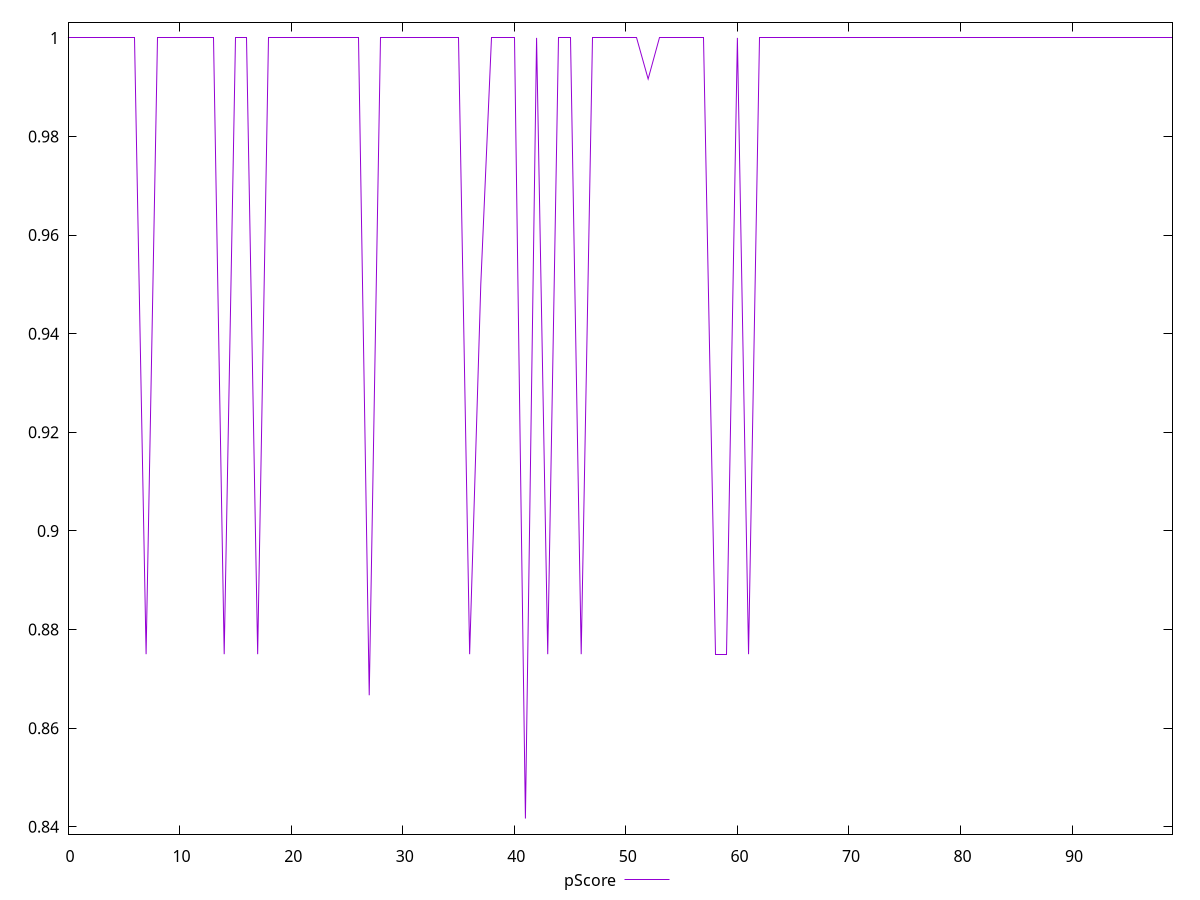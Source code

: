 reset

$pScore <<EOF
0 1
1 1
2 1
3 1
4 1
5 1
6 1
7 0.875
8 1
9 1
10 1
11 1
12 1
13 1
14 0.875
15 1
16 1
17 0.875
18 1
19 1
20 1
21 1
22 1
23 1
24 1
25 1
26 1
27 0.8666666666666667
28 1
29 1
30 1
31 1
32 1
33 1
34 1
35 1
36 0.875
37 0.95
38 1
39 1
40 1
41 0.8416666666666667
42 1
43 0.875
44 1
45 1
46 0.875
47 1
48 1
49 1
50 1
51 1
52 0.9916666666666667
53 1
54 1
55 1
56 1
57 1
58 0.875
59 0.875
60 1
61 0.875
62 1
63 1
64 1
65 1
66 1
67 1
68 1
69 1
70 1
71 1
72 1
73 1
74 1
75 1
76 1
77 1
78 1
79 1
80 1
81 1
82 1
83 1
84 1
85 1
86 1
87 1
88 1
89 1
90 1
91 1
92 1
93 1
94 1
95 1
96 1
97 1
98 1
99 1
EOF

set key outside below
set xrange [0:99]
set yrange [0.8385:1.0031666666666668]
set trange [0.8385:1.0031666666666668]
set terminal svg size 640, 500 enhanced background rgb 'white'
set output "report_00013_2021-02-09T12-04-24.940Z/unminified-css/samples/pages+cached/pScore/values.svg"

plot $pScore title "pScore" with line

reset

